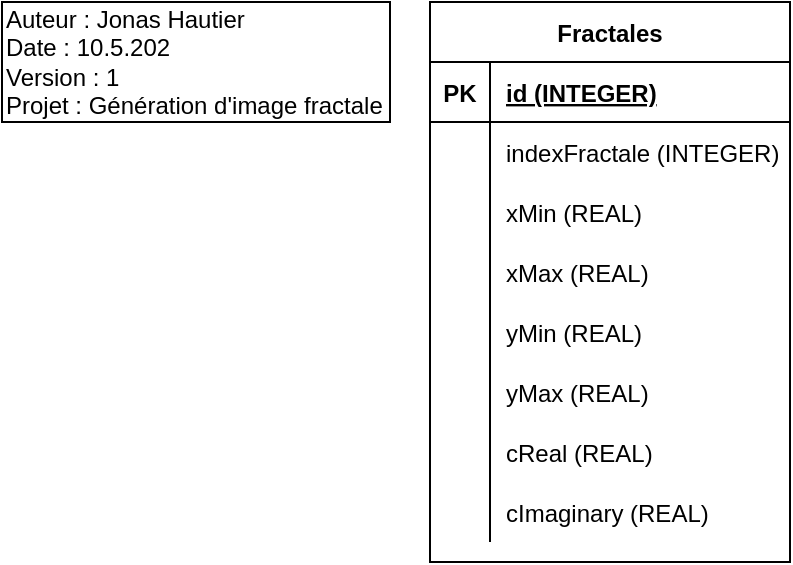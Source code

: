 <mxfile version="14.6.11" type="device"><diagram id="apOEYxo_4-IaqjcWSSEV" name="Page-1"><mxGraphModel dx="3316" dy="699" grid="1" gridSize="10" guides="1" tooltips="1" connect="1" arrows="1" fold="1" page="1" pageScale="1" pageWidth="827" pageHeight="1169" math="0" shadow="0"><root><mxCell id="0"/><mxCell id="1" parent="0"/><mxCell id="w7oeeo8M5ZjjfpGjlis5-25" value="&lt;div&gt;Auteur : Jonas Hautier&lt;/div&gt;&lt;div&gt;Date : 04.5.202&lt;/div&gt;&lt;div&gt;Version : 1&lt;/div&gt;&lt;div&gt;Projet :&amp;nbsp;Génération d'image fractale&lt;br&gt;&lt;/div&gt;" style="rounded=0;whiteSpace=wrap;html=1;align=left;" parent="1" vertex="1"><mxGeometry x="-1654" width="194" height="60" as="geometry"/></mxCell><mxCell id="w7oeeo8M5ZjjfpGjlis5-35" value="&lt;div&gt;Auteur : Jonas Hautier&lt;/div&gt;&lt;div&gt;Date : 10.5.202&lt;/div&gt;&lt;div&gt;Version : 1&lt;/div&gt;&lt;div&gt;Projet :&amp;nbsp;Génération d'image fractale&lt;br&gt;&lt;/div&gt;" style="rounded=0;whiteSpace=wrap;html=1;align=left;" parent="1" vertex="1"><mxGeometry x="-1654" width="194" height="60" as="geometry"/></mxCell><mxCell id="T0M17527npbaBh8YMqiJ-1" value="Fractales" style="shape=table;startSize=30;container=1;collapsible=1;childLayout=tableLayout;fixedRows=1;rowLines=0;fontStyle=1;align=center;resizeLast=1;" vertex="1" parent="1"><mxGeometry x="-1440" width="180" height="280" as="geometry"/></mxCell><mxCell id="T0M17527npbaBh8YMqiJ-2" value="" style="shape=partialRectangle;collapsible=0;dropTarget=0;pointerEvents=0;fillColor=none;top=0;left=0;bottom=1;right=0;points=[[0,0.5],[1,0.5]];portConstraint=eastwest;" vertex="1" parent="T0M17527npbaBh8YMqiJ-1"><mxGeometry y="30" width="180" height="30" as="geometry"/></mxCell><mxCell id="T0M17527npbaBh8YMqiJ-3" value="PK" style="shape=partialRectangle;connectable=0;fillColor=none;top=0;left=0;bottom=0;right=0;fontStyle=1;overflow=hidden;" vertex="1" parent="T0M17527npbaBh8YMqiJ-2"><mxGeometry width="30" height="30" as="geometry"/></mxCell><mxCell id="T0M17527npbaBh8YMqiJ-4" value="id (INTEGER)" style="shape=partialRectangle;connectable=0;fillColor=none;top=0;left=0;bottom=0;right=0;align=left;spacingLeft=6;fontStyle=5;overflow=hidden;" vertex="1" parent="T0M17527npbaBh8YMqiJ-2"><mxGeometry x="30" width="150" height="30" as="geometry"/></mxCell><mxCell id="T0M17527npbaBh8YMqiJ-5" value="" style="shape=partialRectangle;collapsible=0;dropTarget=0;pointerEvents=0;fillColor=none;top=0;left=0;bottom=0;right=0;points=[[0,0.5],[1,0.5]];portConstraint=eastwest;" vertex="1" parent="T0M17527npbaBh8YMqiJ-1"><mxGeometry y="60" width="180" height="30" as="geometry"/></mxCell><mxCell id="T0M17527npbaBh8YMqiJ-6" value="" style="shape=partialRectangle;connectable=0;fillColor=none;top=0;left=0;bottom=0;right=0;editable=1;overflow=hidden;" vertex="1" parent="T0M17527npbaBh8YMqiJ-5"><mxGeometry width="30" height="30" as="geometry"/></mxCell><mxCell id="T0M17527npbaBh8YMqiJ-7" value="indexFractale (INTEGER)" style="shape=partialRectangle;connectable=0;fillColor=none;top=0;left=0;bottom=0;right=0;align=left;spacingLeft=6;overflow=hidden;" vertex="1" parent="T0M17527npbaBh8YMqiJ-5"><mxGeometry x="30" width="150" height="30" as="geometry"/></mxCell><mxCell id="T0M17527npbaBh8YMqiJ-11" value="" style="shape=partialRectangle;collapsible=0;dropTarget=0;pointerEvents=0;fillColor=none;top=0;left=0;bottom=0;right=0;points=[[0,0.5],[1,0.5]];portConstraint=eastwest;" vertex="1" parent="T0M17527npbaBh8YMqiJ-1"><mxGeometry y="90" width="180" height="30" as="geometry"/></mxCell><mxCell id="T0M17527npbaBh8YMqiJ-12" value="" style="shape=partialRectangle;connectable=0;fillColor=none;top=0;left=0;bottom=0;right=0;editable=1;overflow=hidden;" vertex="1" parent="T0M17527npbaBh8YMqiJ-11"><mxGeometry width="30" height="30" as="geometry"/></mxCell><mxCell id="T0M17527npbaBh8YMqiJ-13" value="xMin (REAL)" style="shape=partialRectangle;connectable=0;fillColor=none;top=0;left=0;bottom=0;right=0;align=left;spacingLeft=6;overflow=hidden;" vertex="1" parent="T0M17527npbaBh8YMqiJ-11"><mxGeometry x="30" width="150" height="30" as="geometry"/></mxCell><mxCell id="T0M17527npbaBh8YMqiJ-8" value="" style="shape=partialRectangle;collapsible=0;dropTarget=0;pointerEvents=0;fillColor=none;top=0;left=0;bottom=0;right=0;points=[[0,0.5],[1,0.5]];portConstraint=eastwest;" vertex="1" parent="T0M17527npbaBh8YMqiJ-1"><mxGeometry y="120" width="180" height="30" as="geometry"/></mxCell><mxCell id="T0M17527npbaBh8YMqiJ-9" value="" style="shape=partialRectangle;connectable=0;fillColor=none;top=0;left=0;bottom=0;right=0;editable=1;overflow=hidden;" vertex="1" parent="T0M17527npbaBh8YMqiJ-8"><mxGeometry width="30" height="30" as="geometry"/></mxCell><mxCell id="T0M17527npbaBh8YMqiJ-10" value="xMax (REAL)" style="shape=partialRectangle;connectable=0;fillColor=none;top=0;left=0;bottom=0;right=0;align=left;spacingLeft=6;overflow=hidden;" vertex="1" parent="T0M17527npbaBh8YMqiJ-8"><mxGeometry x="30" width="150" height="30" as="geometry"/></mxCell><mxCell id="T0M17527npbaBh8YMqiJ-26" value="" style="shape=partialRectangle;collapsible=0;dropTarget=0;pointerEvents=0;fillColor=none;top=0;left=0;bottom=0;right=0;points=[[0,0.5],[1,0.5]];portConstraint=eastwest;" vertex="1" parent="T0M17527npbaBh8YMqiJ-1"><mxGeometry y="150" width="180" height="30" as="geometry"/></mxCell><mxCell id="T0M17527npbaBh8YMqiJ-27" value="" style="shape=partialRectangle;connectable=0;fillColor=none;top=0;left=0;bottom=0;right=0;editable=1;overflow=hidden;" vertex="1" parent="T0M17527npbaBh8YMqiJ-26"><mxGeometry width="30" height="30" as="geometry"/></mxCell><mxCell id="T0M17527npbaBh8YMqiJ-28" value="yMin (REAL)" style="shape=partialRectangle;connectable=0;fillColor=none;top=0;left=0;bottom=0;right=0;align=left;spacingLeft=6;overflow=hidden;" vertex="1" parent="T0M17527npbaBh8YMqiJ-26"><mxGeometry x="30" width="150" height="30" as="geometry"/></mxCell><mxCell id="T0M17527npbaBh8YMqiJ-30" value="" style="shape=partialRectangle;collapsible=0;dropTarget=0;pointerEvents=0;fillColor=none;top=0;left=0;bottom=0;right=0;points=[[0,0.5],[1,0.5]];portConstraint=eastwest;" vertex="1" parent="T0M17527npbaBh8YMqiJ-1"><mxGeometry y="180" width="180" height="30" as="geometry"/></mxCell><mxCell id="T0M17527npbaBh8YMqiJ-31" value="" style="shape=partialRectangle;connectable=0;fillColor=none;top=0;left=0;bottom=0;right=0;editable=1;overflow=hidden;" vertex="1" parent="T0M17527npbaBh8YMqiJ-30"><mxGeometry width="30" height="30" as="geometry"/></mxCell><mxCell id="T0M17527npbaBh8YMqiJ-32" value="yMax (REAL)" style="shape=partialRectangle;connectable=0;fillColor=none;top=0;left=0;bottom=0;right=0;align=left;spacingLeft=6;overflow=hidden;" vertex="1" parent="T0M17527npbaBh8YMqiJ-30"><mxGeometry x="30" width="150" height="30" as="geometry"/></mxCell><mxCell id="T0M17527npbaBh8YMqiJ-35" value="" style="shape=partialRectangle;collapsible=0;dropTarget=0;pointerEvents=0;fillColor=none;top=0;left=0;bottom=0;right=0;points=[[0,0.5],[1,0.5]];portConstraint=eastwest;" vertex="1" parent="T0M17527npbaBh8YMqiJ-1"><mxGeometry y="210" width="180" height="30" as="geometry"/></mxCell><mxCell id="T0M17527npbaBh8YMqiJ-36" value="" style="shape=partialRectangle;connectable=0;fillColor=none;top=0;left=0;bottom=0;right=0;editable=1;overflow=hidden;" vertex="1" parent="T0M17527npbaBh8YMqiJ-35"><mxGeometry width="30" height="30" as="geometry"/></mxCell><mxCell id="T0M17527npbaBh8YMqiJ-37" value="cReal (REAL)" style="shape=partialRectangle;connectable=0;fillColor=none;top=0;left=0;bottom=0;right=0;align=left;spacingLeft=6;overflow=hidden;" vertex="1" parent="T0M17527npbaBh8YMqiJ-35"><mxGeometry x="30" width="150" height="30" as="geometry"/></mxCell><mxCell id="T0M17527npbaBh8YMqiJ-22" value="" style="shape=partialRectangle;collapsible=0;dropTarget=0;pointerEvents=0;fillColor=none;top=0;left=0;bottom=0;right=0;points=[[0,0.5],[1,0.5]];portConstraint=eastwest;" vertex="1" parent="T0M17527npbaBh8YMqiJ-1"><mxGeometry y="240" width="180" height="30" as="geometry"/></mxCell><mxCell id="T0M17527npbaBh8YMqiJ-23" value="" style="shape=partialRectangle;connectable=0;fillColor=none;top=0;left=0;bottom=0;right=0;editable=1;overflow=hidden;" vertex="1" parent="T0M17527npbaBh8YMqiJ-22"><mxGeometry width="30" height="30" as="geometry"/></mxCell><mxCell id="T0M17527npbaBh8YMqiJ-24" value="cImaginary (REAL)" style="shape=partialRectangle;connectable=0;fillColor=none;top=0;left=0;bottom=0;right=0;align=left;spacingLeft=6;overflow=hidden;" vertex="1" parent="T0M17527npbaBh8YMqiJ-22"><mxGeometry x="30" width="150" height="30" as="geometry"/></mxCell></root></mxGraphModel></diagram></mxfile>